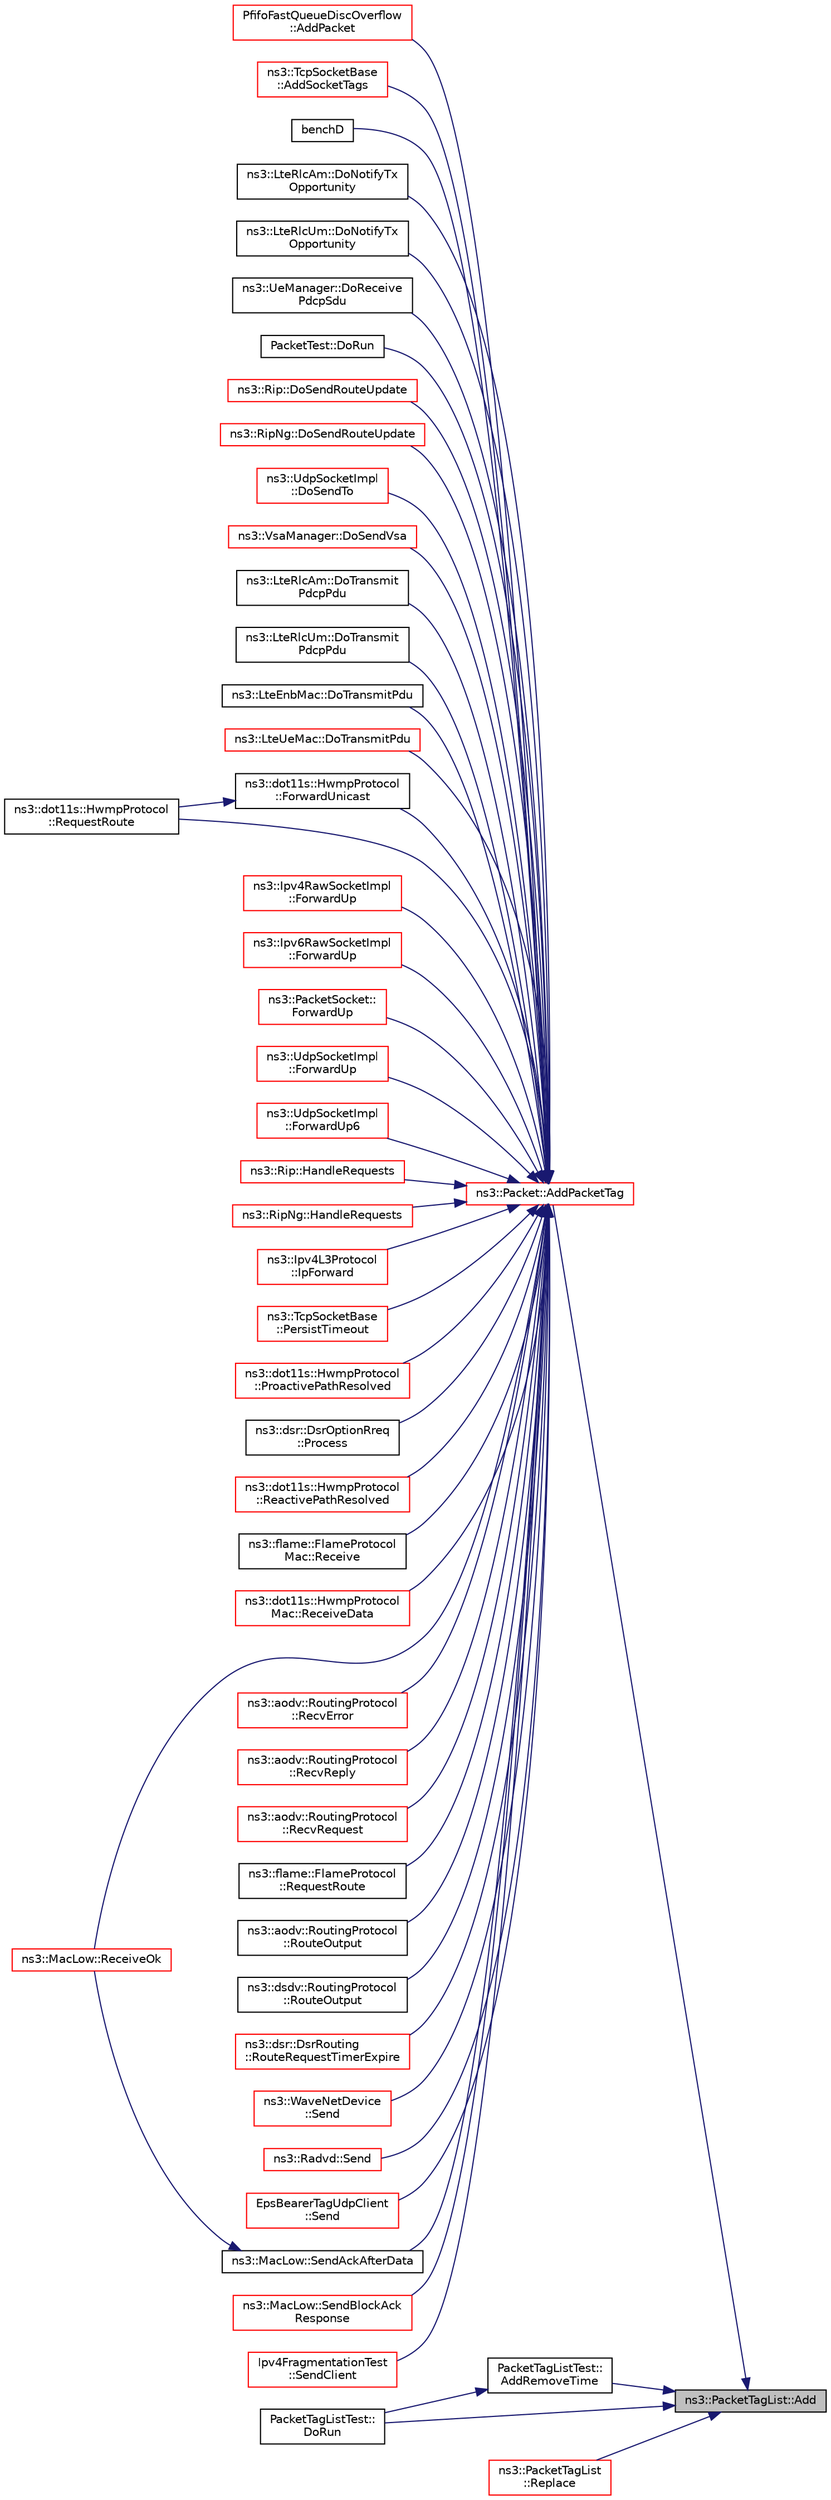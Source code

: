 digraph "ns3::PacketTagList::Add"
{
 // LATEX_PDF_SIZE
  edge [fontname="Helvetica",fontsize="10",labelfontname="Helvetica",labelfontsize="10"];
  node [fontname="Helvetica",fontsize="10",shape=record];
  rankdir="RL";
  Node1 [label="ns3::PacketTagList::Add",height=0.2,width=0.4,color="black", fillcolor="grey75", style="filled", fontcolor="black",tooltip="Add a tag to the head of this branch."];
  Node1 -> Node2 [dir="back",color="midnightblue",fontsize="10",style="solid",fontname="Helvetica"];
  Node2 [label="ns3::Packet::AddPacketTag",height=0.2,width=0.4,color="red", fillcolor="white", style="filled",URL="$classns3_1_1_packet.html#ac4a6bcd77e58bdc14c42a7d572d66cc9",tooltip="Add a packet tag."];
  Node2 -> Node3 [dir="back",color="midnightblue",fontsize="10",style="solid",fontname="Helvetica"];
  Node3 [label="PfifoFastQueueDiscOverflow\l::AddPacket",height=0.2,width=0.4,color="red", fillcolor="white", style="filled",URL="$class_pfifo_fast_queue_disc_overflow.html#a582831d7aed3c5d5f57d3bd4859a7f89",tooltip=" "];
  Node2 -> Node5 [dir="back",color="midnightblue",fontsize="10",style="solid",fontname="Helvetica"];
  Node5 [label="ns3::TcpSocketBase\l::AddSocketTags",height=0.2,width=0.4,color="red", fillcolor="white", style="filled",URL="$classns3_1_1_tcp_socket_base.html#aff0f88774a2a2aba389da4590655a839",tooltip="Add Tags for the Socket."];
  Node2 -> Node53 [dir="back",color="midnightblue",fontsize="10",style="solid",fontname="Helvetica"];
  Node53 [label="benchD",height=0.2,width=0.4,color="black", fillcolor="white", style="filled",URL="$bench-packets_8cc.html#a634d9ba79419175aa50058585770b0b6",tooltip=" "];
  Node2 -> Node54 [dir="back",color="midnightblue",fontsize="10",style="solid",fontname="Helvetica"];
  Node54 [label="ns3::LteRlcAm::DoNotifyTx\lOpportunity",height=0.2,width=0.4,color="black", fillcolor="white", style="filled",URL="$classns3_1_1_lte_rlc_am.html#a529666294956659251df1e79ffd3fca5",tooltip="MAC SAP."];
  Node2 -> Node55 [dir="back",color="midnightblue",fontsize="10",style="solid",fontname="Helvetica"];
  Node55 [label="ns3::LteRlcUm::DoNotifyTx\lOpportunity",height=0.2,width=0.4,color="black", fillcolor="white", style="filled",URL="$classns3_1_1_lte_rlc_um.html#a8d744cea1946d4fe5ecaaf867e51d19a",tooltip="MAC SAP."];
  Node2 -> Node56 [dir="back",color="midnightblue",fontsize="10",style="solid",fontname="Helvetica"];
  Node56 [label="ns3::UeManager::DoReceive\lPdcpSdu",height=0.2,width=0.4,color="black", fillcolor="white", style="filled",URL="$classns3_1_1_ue_manager.html#a703c64cf61f89afeb54461985d47ac44",tooltip="Receive PDCP SDU function."];
  Node2 -> Node57 [dir="back",color="midnightblue",fontsize="10",style="solid",fontname="Helvetica"];
  Node57 [label="PacketTest::DoRun",height=0.2,width=0.4,color="black", fillcolor="white", style="filled",URL="$class_packet_test.html#a2f4d69aa1b21616ea14efd54fee55da2",tooltip="Implementation to actually run this TestCase."];
  Node2 -> Node58 [dir="back",color="midnightblue",fontsize="10",style="solid",fontname="Helvetica"];
  Node58 [label="ns3::Rip::DoSendRouteUpdate",height=0.2,width=0.4,color="red", fillcolor="white", style="filled",URL="$classns3_1_1_rip.html#a106f73869862c38c070faec379542e05",tooltip="Send Routing Updates on all interfaces."];
  Node2 -> Node69 [dir="back",color="midnightblue",fontsize="10",style="solid",fontname="Helvetica"];
  Node69 [label="ns3::RipNg::DoSendRouteUpdate",height=0.2,width=0.4,color="red", fillcolor="white", style="filled",URL="$classns3_1_1_rip_ng.html#a110005349bf811e1b0f6af182298be15",tooltip="Send Routing Updates on all interfaces."];
  Node2 -> Node80 [dir="back",color="midnightblue",fontsize="10",style="solid",fontname="Helvetica"];
  Node80 [label="ns3::UdpSocketImpl\l::DoSendTo",height=0.2,width=0.4,color="red", fillcolor="white", style="filled",URL="$classns3_1_1_udp_socket_impl.html#a18b22c398f6e9a7806f92b6a3ca7b3e8",tooltip="Send a packet to a specific destination and port (IPv4)"];
  Node2 -> Node85 [dir="back",color="midnightblue",fontsize="10",style="solid",fontname="Helvetica"];
  Node85 [label="ns3::VsaManager::DoSendVsa",height=0.2,width=0.4,color="red", fillcolor="white", style="filled",URL="$classns3_1_1_vsa_manager.html#a3d56f68f3b98bd45ccc6c56c9a6244db",tooltip=" "];
  Node2 -> Node88 [dir="back",color="midnightblue",fontsize="10",style="solid",fontname="Helvetica"];
  Node88 [label="ns3::LteRlcAm::DoTransmit\lPdcpPdu",height=0.2,width=0.4,color="black", fillcolor="white", style="filled",URL="$classns3_1_1_lte_rlc_am.html#a08891c18fe319cee6eede513a65a892b",tooltip="RLC SAP."];
  Node2 -> Node89 [dir="back",color="midnightblue",fontsize="10",style="solid",fontname="Helvetica"];
  Node89 [label="ns3::LteRlcUm::DoTransmit\lPdcpPdu",height=0.2,width=0.4,color="black", fillcolor="white", style="filled",URL="$classns3_1_1_lte_rlc_um.html#ac7e23317792e8464ac9feafdcd7e1f74",tooltip="RLC SAP."];
  Node2 -> Node90 [dir="back",color="midnightblue",fontsize="10",style="solid",fontname="Helvetica"];
  Node90 [label="ns3::LteEnbMac::DoTransmitPdu",height=0.2,width=0.4,color="black", fillcolor="white", style="filled",URL="$classns3_1_1_lte_enb_mac.html#a5fef79e565ca07f4873cdfbfc9c601f1",tooltip="Transmit PDU function."];
  Node2 -> Node91 [dir="back",color="midnightblue",fontsize="10",style="solid",fontname="Helvetica"];
  Node91 [label="ns3::LteUeMac::DoTransmitPdu",height=0.2,width=0.4,color="red", fillcolor="white", style="filled",URL="$classns3_1_1_lte_ue_mac.html#aa1a5f1f1b609931012506db7a57e345a",tooltip="Transmit PDU function."];
  Node2 -> Node93 [dir="back",color="midnightblue",fontsize="10",style="solid",fontname="Helvetica"];
  Node93 [label="ns3::dot11s::HwmpProtocol\l::ForwardUnicast",height=0.2,width=0.4,color="black", fillcolor="white", style="filled",URL="$classns3_1_1dot11s_1_1_hwmp_protocol.html#ad2284f9a590203f8c407e3ab03560edf",tooltip="Like RequestRoute, but for unicast packets."];
  Node93 -> Node94 [dir="back",color="midnightblue",fontsize="10",style="solid",fontname="Helvetica"];
  Node94 [label="ns3::dot11s::HwmpProtocol\l::RequestRoute",height=0.2,width=0.4,color="black", fillcolor="white", style="filled",URL="$classns3_1_1dot11s_1_1_hwmp_protocol.html#aedaf2770cdde104e445b870fd9b37617",tooltip="Route request, inherited from MeshL2RoutingProtocol."];
  Node2 -> Node95 [dir="back",color="midnightblue",fontsize="10",style="solid",fontname="Helvetica"];
  Node95 [label="ns3::Ipv4RawSocketImpl\l::ForwardUp",height=0.2,width=0.4,color="red", fillcolor="white", style="filled",URL="$classns3_1_1_ipv4_raw_socket_impl.html#ab4fc4f9979027503156102d42ec62e9b",tooltip="Forward up to receive method."];
  Node2 -> Node101 [dir="back",color="midnightblue",fontsize="10",style="solid",fontname="Helvetica"];
  Node101 [label="ns3::Ipv6RawSocketImpl\l::ForwardUp",height=0.2,width=0.4,color="red", fillcolor="white", style="filled",URL="$classns3_1_1_ipv6_raw_socket_impl.html#a9b9d0def6375d0a3fbcaa552ebc3e03d",tooltip="Forward up to receive method."];
  Node2 -> Node107 [dir="back",color="midnightblue",fontsize="10",style="solid",fontname="Helvetica"];
  Node107 [label="ns3::PacketSocket::\lForwardUp",height=0.2,width=0.4,color="red", fillcolor="white", style="filled",URL="$classns3_1_1_packet_socket.html#a889f1446a549aecd23e6f442791ae6b7",tooltip="Called by the L3 protocol when it received a packet to pass on to TCP."];
  Node2 -> Node112 [dir="back",color="midnightblue",fontsize="10",style="solid",fontname="Helvetica"];
  Node112 [label="ns3::UdpSocketImpl\l::ForwardUp",height=0.2,width=0.4,color="red", fillcolor="white", style="filled",URL="$classns3_1_1_udp_socket_impl.html#ac7ad1051f59ee35a9083a457bd6c5642",tooltip="Called by the L3 protocol when it received a packet to pass on to TCP."];
  Node2 -> Node116 [dir="back",color="midnightblue",fontsize="10",style="solid",fontname="Helvetica"];
  Node116 [label="ns3::UdpSocketImpl\l::ForwardUp6",height=0.2,width=0.4,color="red", fillcolor="white", style="filled",URL="$classns3_1_1_udp_socket_impl.html#a1550f484c8c62c215a44e8c13694986b",tooltip="Called by the L3 protocol when it received a packet to pass on to TCP."];
  Node2 -> Node117 [dir="back",color="midnightblue",fontsize="10",style="solid",fontname="Helvetica"];
  Node117 [label="ns3::Rip::HandleRequests",height=0.2,width=0.4,color="red", fillcolor="white", style="filled",URL="$classns3_1_1_rip.html#a4094ed6c40c666f7567245eef2376fe9",tooltip="Handle RIP requests."];
  Node2 -> Node118 [dir="back",color="midnightblue",fontsize="10",style="solid",fontname="Helvetica"];
  Node118 [label="ns3::RipNg::HandleRequests",height=0.2,width=0.4,color="red", fillcolor="white", style="filled",URL="$classns3_1_1_rip_ng.html#adb06ee7b823c0d7ae5b45b637c1ffd19",tooltip="Handle RIPng requests."];
  Node2 -> Node119 [dir="back",color="midnightblue",fontsize="10",style="solid",fontname="Helvetica"];
  Node119 [label="ns3::Ipv4L3Protocol\l::IpForward",height=0.2,width=0.4,color="red", fillcolor="white", style="filled",URL="$classns3_1_1_ipv4_l3_protocol.html#ae00b4ef6c6907a602898800ee5dcbc57",tooltip="Forward a packet."];
  Node2 -> Node120 [dir="back",color="midnightblue",fontsize="10",style="solid",fontname="Helvetica"];
  Node120 [label="ns3::TcpSocketBase\l::PersistTimeout",height=0.2,width=0.4,color="red", fillcolor="white", style="filled",URL="$classns3_1_1_tcp_socket_base.html#a80fe451da81e0059154321eee693de31",tooltip="Send 1 byte probe to get an updated window size."];
  Node2 -> Node121 [dir="back",color="midnightblue",fontsize="10",style="solid",fontname="Helvetica"];
  Node121 [label="ns3::dot11s::HwmpProtocol\l::ProactivePathResolved",height=0.2,width=0.4,color="red", fillcolor="white", style="filled",URL="$classns3_1_1dot11s_1_1_hwmp_protocol.html#ad6c9925336d3061cf5675cd459216883",tooltip=" "];
  Node2 -> Node123 [dir="back",color="midnightblue",fontsize="10",style="solid",fontname="Helvetica"];
  Node123 [label="ns3::dsr::DsrOptionRreq\l::Process",height=0.2,width=0.4,color="black", fillcolor="white", style="filled",URL="$classns3_1_1dsr_1_1_dsr_option_rreq.html#a439e889d11973e48e3674c6e86aaee99",tooltip="Process method."];
  Node2 -> Node124 [dir="back",color="midnightblue",fontsize="10",style="solid",fontname="Helvetica"];
  Node124 [label="ns3::dot11s::HwmpProtocol\l::ReactivePathResolved",height=0.2,width=0.4,color="red", fillcolor="white", style="filled",URL="$classns3_1_1dot11s_1_1_hwmp_protocol.html#ac9ee2097883725cf40dd05537e12a9eb",tooltip=" "];
  Node2 -> Node126 [dir="back",color="midnightblue",fontsize="10",style="solid",fontname="Helvetica"];
  Node126 [label="ns3::flame::FlameProtocol\lMac::Receive",height=0.2,width=0.4,color="black", fillcolor="white", style="filled",URL="$classns3_1_1flame_1_1_flame_protocol_mac.html#acbb5e05076cc472cdd9dbb57eda73091",tooltip="Receive and process a packet; packets are given a FlameTag packet tag."];
  Node2 -> Node127 [dir="back",color="midnightblue",fontsize="10",style="solid",fontname="Helvetica"];
  Node127 [label="ns3::dot11s::HwmpProtocol\lMac::ReceiveData",height=0.2,width=0.4,color="red", fillcolor="white", style="filled",URL="$classns3_1_1dot11s_1_1_hwmp_protocol_mac.html#a71929de219e49a7b1c9e8c89e9b8f842",tooltip="Receive data frame."];
  Node2 -> Node129 [dir="back",color="midnightblue",fontsize="10",style="solid",fontname="Helvetica"];
  Node129 [label="ns3::MacLow::ReceiveOk",height=0.2,width=0.4,color="red", fillcolor="white", style="filled",URL="$classns3_1_1_mac_low.html#a2fffa82ad11ebe0e113232813a816eff",tooltip=" "];
  Node2 -> Node132 [dir="back",color="midnightblue",fontsize="10",style="solid",fontname="Helvetica"];
  Node132 [label="ns3::aodv::RoutingProtocol\l::RecvError",height=0.2,width=0.4,color="red", fillcolor="white", style="filled",URL="$classns3_1_1aodv_1_1_routing_protocol.html#ae93fba9dbcde4f1eb0f2d7a189e9ae54",tooltip="Receive RERR from node with address src."];
  Node2 -> Node137 [dir="back",color="midnightblue",fontsize="10",style="solid",fontname="Helvetica"];
  Node137 [label="ns3::aodv::RoutingProtocol\l::RecvReply",height=0.2,width=0.4,color="red", fillcolor="white", style="filled",URL="$classns3_1_1aodv_1_1_routing_protocol.html#a15459eff0cb816e8d03a73c78d9cdc9d",tooltip="Receive RREP."];
  Node2 -> Node138 [dir="back",color="midnightblue",fontsize="10",style="solid",fontname="Helvetica"];
  Node138 [label="ns3::aodv::RoutingProtocol\l::RecvRequest",height=0.2,width=0.4,color="red", fillcolor="white", style="filled",URL="$classns3_1_1aodv_1_1_routing_protocol.html#adc8555f0e1e8ba05ea80a412b412d064",tooltip="Receive RREQ."];
  Node2 -> Node94 [dir="back",color="midnightblue",fontsize="10",style="solid",fontname="Helvetica"];
  Node2 -> Node139 [dir="back",color="midnightblue",fontsize="10",style="solid",fontname="Helvetica"];
  Node139 [label="ns3::flame::FlameProtocol\l::RequestRoute",height=0.2,width=0.4,color="black", fillcolor="white", style="filled",URL="$classns3_1_1flame_1_1_flame_protocol.html#a70087b7d1cd62978882df6599f56bf29",tooltip="Route request, inherited from MeshL2RoutingProtocol."];
  Node2 -> Node140 [dir="back",color="midnightblue",fontsize="10",style="solid",fontname="Helvetica"];
  Node140 [label="ns3::aodv::RoutingProtocol\l::RouteOutput",height=0.2,width=0.4,color="black", fillcolor="white", style="filled",URL="$classns3_1_1aodv_1_1_routing_protocol.html#a71210f21868d71657400f6e616153c83",tooltip="Query routing cache for an existing route, for an outbound packet."];
  Node2 -> Node141 [dir="back",color="midnightblue",fontsize="10",style="solid",fontname="Helvetica"];
  Node141 [label="ns3::dsdv::RoutingProtocol\l::RouteOutput",height=0.2,width=0.4,color="black", fillcolor="white", style="filled",URL="$classns3_1_1dsdv_1_1_routing_protocol.html#af025a37dfb12829be3a1f484c5c926c0",tooltip="Query routing cache for an existing route, for an outbound packet."];
  Node2 -> Node142 [dir="back",color="midnightblue",fontsize="10",style="solid",fontname="Helvetica"];
  Node142 [label="ns3::dsr::DsrRouting\l::RouteRequestTimerExpire",height=0.2,width=0.4,color="red", fillcolor="white", style="filled",URL="$classns3_1_1dsr_1_1_dsr_routing.html#aa839b89cdf568048c4d09941b59e46d4",tooltip="Handle route discovery timer."];
  Node2 -> Node164 [dir="back",color="midnightblue",fontsize="10",style="solid",fontname="Helvetica"];
  Node164 [label="ns3::WaveNetDevice\l::Send",height=0.2,width=0.4,color="red", fillcolor="white", style="filled",URL="$classns3_1_1_wave_net_device.html#a21f1928cbc917375a79cb6ed48f4db3e",tooltip=" "];
  Node2 -> Node169 [dir="back",color="midnightblue",fontsize="10",style="solid",fontname="Helvetica"];
  Node169 [label="ns3::Radvd::Send",height=0.2,width=0.4,color="red", fillcolor="white", style="filled",URL="$classns3_1_1_radvd.html#a2dc4914b58690eaef190f38726d69bb2",tooltip="Send a packet."];
  Node2 -> Node172 [dir="back",color="midnightblue",fontsize="10",style="solid",fontname="Helvetica"];
  Node172 [label="EpsBearerTagUdpClient\l::Send",height=0.2,width=0.4,color="red", fillcolor="white", style="filled",URL="$class_eps_bearer_tag_udp_client.html#a174ab1c14216adab1d1d231746d1a005",tooltip="Send function."];
  Node2 -> Node174 [dir="back",color="midnightblue",fontsize="10",style="solid",fontname="Helvetica"];
  Node174 [label="ns3::MacLow::SendAckAfterData",height=0.2,width=0.4,color="black", fillcolor="white", style="filled",URL="$classns3_1_1_mac_low.html#a8db1635644b89072dfcb5fbc2330031b",tooltip="Send Ack after receiving Data."];
  Node174 -> Node129 [dir="back",color="midnightblue",fontsize="10",style="solid",fontname="Helvetica"];
  Node2 -> Node175 [dir="back",color="midnightblue",fontsize="10",style="solid",fontname="Helvetica"];
  Node175 [label="ns3::MacLow::SendBlockAck\lResponse",height=0.2,width=0.4,color="red", fillcolor="white", style="filled",URL="$classns3_1_1_mac_low.html#a85c374be43ba3bd52fd1ad6efdfef6c6",tooltip="This method creates BlockAck frame with header equals to blockAck and start its transmission."];
  Node2 -> Node178 [dir="back",color="midnightblue",fontsize="10",style="solid",fontname="Helvetica"];
  Node178 [label="Ipv4FragmentationTest\l::SendClient",height=0.2,width=0.4,color="red", fillcolor="white", style="filled",URL="$class_ipv4_fragmentation_test.html#a3df0b70a39a1fec9205b40f47a64ab6f",tooltip="Send a packet."];
  Node1 -> Node246 [dir="back",color="midnightblue",fontsize="10",style="solid",fontname="Helvetica"];
  Node246 [label="PacketTagListTest::\lAddRemoveTime",height=0.2,width=0.4,color="black", fillcolor="white", style="filled",URL="$class_packet_tag_list_test.html#a5998d580bdd4f85ed0a073f0a54b7b3f",tooltip="Prints the remove time."];
  Node246 -> Node247 [dir="back",color="midnightblue",fontsize="10",style="solid",fontname="Helvetica"];
  Node247 [label="PacketTagListTest::\lDoRun",height=0.2,width=0.4,color="black", fillcolor="white", style="filled",URL="$class_packet_tag_list_test.html#ad69a038e0427451c4aca7ebb7eed35ef",tooltip="Implementation to actually run this TestCase."];
  Node1 -> Node247 [dir="back",color="midnightblue",fontsize="10",style="solid",fontname="Helvetica"];
  Node1 -> Node248 [dir="back",color="midnightblue",fontsize="10",style="solid",fontname="Helvetica"];
  Node248 [label="ns3::PacketTagList\l::Replace",height=0.2,width=0.4,color="red", fillcolor="white", style="filled",URL="$classns3_1_1_packet_tag_list.html#a6a6bc266832b2cead6cf42e3daee1041",tooltip="Replace the value of a tag."];
}
